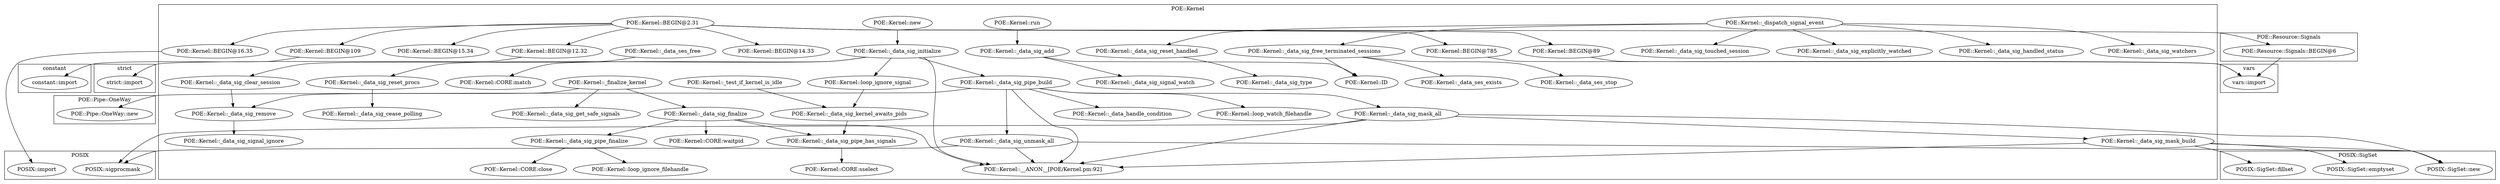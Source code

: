 digraph {
graph [overlap=false]
subgraph cluster_POSIX {
	label="POSIX";
	"POSIX::sigprocmask";
	"POSIX::import";
}
subgraph cluster_POSIX_SigSet {
	label="POSIX::SigSet";
	"POSIX::SigSet::emptyset";
	"POSIX::SigSet::new";
	"POSIX::SigSet::fillset";
}
subgraph cluster_vars {
	label="vars";
	"vars::import";
}
subgraph cluster_POE_Pipe_OneWay {
	label="POE::Pipe::OneWay";
	"POE::Pipe::OneWay::new";
}
subgraph cluster_POE_Resource_Signals {
	label="POE::Resource::Signals";
	"POE::Resource::Signals::BEGIN@6";
}
subgraph cluster_strict {
	label="strict";
	"strict::import";
}
subgraph cluster_POE_Kernel {
	label="POE::Kernel";
	"POE::Kernel::_dispatch_signal_event";
	"POE::Kernel::_data_sig_signal_watch";
	"POE::Kernel::_data_sig_remove";
	"POE::Kernel::CORE:match";
	"POE::Kernel::_data_sig_mask_all";
	"POE::Kernel::_data_sig_get_safe_signals";
	"POE::Kernel::BEGIN@785";
	"POE::Kernel::_data_sig_explicitly_watched";
	"POE::Kernel::_data_sig_mask_build";
	"POE::Kernel::_data_sig_pipe_finalize";
	"POE::Kernel::_data_sig_cease_polling";
	"POE::Kernel::loop_watch_filehandle";
	"POE::Kernel::_data_sig_signal_ignore";
	"POE::Kernel::BEGIN@89";
	"POE::Kernel::_data_sig_handled_status";
	"POE::Kernel::BEGIN@109";
	"POE::Kernel::_data_sig_finalize";
	"POE::Kernel::_data_ses_stop";
	"POE::Kernel::CORE:sselect";
	"POE::Kernel::_data_sig_type";
	"POE::Kernel::_data_sig_reset_procs";
	"POE::Kernel::_data_sig_watchers";
	"POE::Kernel::CORE:waitpid";
	"POE::Kernel::_data_sig_free_terminated_sessions";
	"POE::Kernel::BEGIN@12.32";
	"POE::Kernel::_data_sig_add";
	"POE::Kernel::_data_sig_kernel_awaits_pids";
	"POE::Kernel::run";
	"POE::Kernel::__ANON__[POE/Kernel.pm:92]";
	"POE::Kernel::_data_sig_initialize";
	"POE::Kernel::_data_ses_free";
	"POE::Kernel::BEGIN@2.31";
	"POE::Kernel::ID";
	"POE::Kernel::_data_sig_touched_session";
	"POE::Kernel::_data_sig_pipe_build";
	"POE::Kernel::_data_sig_reset_handled";
	"POE::Kernel::_data_handle_condition";
	"POE::Kernel::BEGIN@15.34";
	"POE::Kernel::_test_if_kernel_is_idle";
	"POE::Kernel::BEGIN@16.35";
	"POE::Kernel::new";
	"POE::Kernel::loop_ignore_filehandle";
	"POE::Kernel::BEGIN@14.33";
	"POE::Kernel::loop_ignore_signal";
	"POE::Kernel::_finalize_kernel";
	"POE::Kernel::CORE:close";
	"POE::Kernel::_data_sig_unmask_all";
	"POE::Kernel::_data_sig_clear_session";
	"POE::Kernel::_data_sig_pipe_has_signals";
	"POE::Kernel::_data_ses_exists";
}
subgraph cluster_constant {
	label="constant";
	"constant::import";
}
"POE::Kernel::_data_sig_pipe_build" -> "POE::Kernel::loop_watch_filehandle";
"POE::Kernel::BEGIN@109" -> "constant::import";
"POE::Kernel::BEGIN@16.35" -> "POSIX::import";
"POE::Kernel::BEGIN@89" -> "vars::import";
"POE::Resource::Signals::BEGIN@6" -> "vars::import";
"POE::Kernel::BEGIN@785" -> "vars::import";
"POE::Kernel::_dispatch_signal_event" -> "POE::Kernel::_data_sig_explicitly_watched";
"POE::Kernel::BEGIN@2.31" -> "POE::Kernel::BEGIN@14.33";
"POE::Kernel::_data_sig_pipe_finalize" -> "POE::Kernel::CORE:close";
"POE::Kernel::_data_sig_free_terminated_sessions" -> "POE::Kernel::_data_ses_exists";
"POE::Kernel::_data_sig_mask_build" -> "POSIX::SigSet::emptyset";
"POE::Kernel::BEGIN@2.31" -> "POE::Kernel::BEGIN@89";
"POE::Kernel::BEGIN@2.31" -> "POE::Kernel::BEGIN@109";
"POE::Kernel::_data_sig_finalize" -> "POE::Kernel::_data_sig_pipe_finalize";
"POE::Kernel::_data_sig_mask_all" -> "POE::Kernel::_data_sig_mask_build";
"POE::Kernel::_data_sig_add" -> "POE::Kernel::_data_sig_signal_watch";
"POE::Kernel::_finalize_kernel" -> "POE::Kernel::_data_sig_remove";
"POE::Kernel::_data_sig_clear_session" -> "POE::Kernel::_data_sig_remove";
"POE::Kernel::_data_sig_pipe_build" -> "POE::Pipe::OneWay::new";
"POE::Kernel::_data_sig_mask_build" -> "POSIX::SigSet::fillset";
"POE::Kernel::BEGIN@2.31" -> "POE::Kernel::BEGIN@16.35";
"POE::Kernel::BEGIN@2.31" -> "POE::Kernel::BEGIN@15.34";
"POE::Kernel::run" -> "POE::Kernel::_data_sig_add";
"POE::Kernel::_data_sig_reset_handled" -> "POE::Kernel::_data_sig_type";
"POE::Kernel::_data_sig_remove" -> "POE::Kernel::_data_sig_signal_ignore";
"POE::Kernel::_data_sig_free_terminated_sessions" -> "POE::Kernel::_data_ses_stop";
"POE::Kernel::_finalize_kernel" -> "POE::Kernel::_data_sig_finalize";
"POE::Kernel::_data_sig_initialize" -> "POE::Kernel::CORE:match";
"POE::Kernel::_data_sig_mask_build" -> "POSIX::SigSet::new";
"POE::Kernel::_data_sig_unmask_all" -> "POSIX::SigSet::new";
"POE::Kernel::_data_sig_mask_all" -> "POSIX::SigSet::new";
"POE::Kernel::_data_sig_mask_all" -> "POSIX::sigprocmask";
"POE::Kernel::_data_sig_unmask_all" -> "POSIX::sigprocmask";
"POE::Kernel::_data_sig_initialize" -> "POE::Kernel::loop_ignore_signal";
"POE::Kernel::_data_sig_pipe_finalize" -> "POE::Kernel::loop_ignore_filehandle";
"POE::Kernel::_data_sig_kernel_awaits_pids" -> "POE::Kernel::_data_sig_pipe_has_signals";
"POE::Kernel::_data_sig_finalize" -> "POE::Kernel::_data_sig_pipe_has_signals";
"POE::Kernel::_data_sig_add" -> "POE::Kernel::ID";
"POE::Kernel::_data_sig_free_terminated_sessions" -> "POE::Kernel::ID";
"POE::Kernel::_data_sig_pipe_build" -> "POE::Kernel::_data_handle_condition";
"POE::Kernel::new" -> "POE::Kernel::_data_sig_initialize";
"POE::Kernel::_data_sig_initialize" -> "POE::Kernel::_data_sig_reset_procs";
"POE::Kernel::_data_sig_finalize" -> "POE::Kernel::CORE:waitpid";
"POE::Kernel::BEGIN@12.32" -> "strict::import";
"POE::Kernel::_dispatch_signal_event" -> "POE::Kernel::_data_sig_handled_status";
"POE::Kernel::_data_sig_reset_procs" -> "POE::Kernel::_data_sig_cease_polling";
"POE::Kernel::_data_sig_pipe_build" -> "POE::Kernel::_data_sig_mask_all";
"POE::Kernel::_finalize_kernel" -> "POE::Kernel::_data_sig_get_safe_signals";
"POE::Kernel::BEGIN@2.31" -> "POE::Kernel::BEGIN@785";
"POE::Kernel::BEGIN@2.31" -> "POE::Resource::Signals::BEGIN@6";
"POE::Kernel::_data_sig_pipe_build" -> "POE::Kernel::_data_sig_unmask_all";
"POE::Kernel::_data_ses_free" -> "POE::Kernel::_data_sig_clear_session";
"POE::Kernel::_data_sig_initialize" -> "POE::Kernel::_data_sig_pipe_build";
"POE::Kernel::_dispatch_signal_event" -> "POE::Kernel::_data_sig_reset_handled";
"POE::Kernel::_dispatch_signal_event" -> "POE::Kernel::_data_sig_touched_session";
"POE::Kernel::_data_sig_pipe_build" -> "POE::Kernel::__ANON__[POE/Kernel.pm:92]";
"POE::Kernel::_data_sig_initialize" -> "POE::Kernel::__ANON__[POE/Kernel.pm:92]";
"POE::Kernel::_data_sig_unmask_all" -> "POE::Kernel::__ANON__[POE/Kernel.pm:92]";
"POE::Kernel::_data_sig_mask_build" -> "POE::Kernel::__ANON__[POE/Kernel.pm:92]";
"POE::Kernel::_data_sig_finalize" -> "POE::Kernel::__ANON__[POE/Kernel.pm:92]";
"POE::Kernel::_data_sig_mask_all" -> "POE::Kernel::__ANON__[POE/Kernel.pm:92]";
"POE::Kernel::_test_if_kernel_is_idle" -> "POE::Kernel::_data_sig_kernel_awaits_pids";
"POE::Kernel::loop_ignore_signal" -> "POE::Kernel::_data_sig_kernel_awaits_pids";
"POE::Kernel::_dispatch_signal_event" -> "POE::Kernel::_data_sig_watchers";
"POE::Kernel::_data_sig_pipe_has_signals" -> "POE::Kernel::CORE:sselect";
"POE::Kernel::BEGIN@2.31" -> "POE::Kernel::BEGIN@12.32";
"POE::Kernel::_dispatch_signal_event" -> "POE::Kernel::_data_sig_free_terminated_sessions";
}
